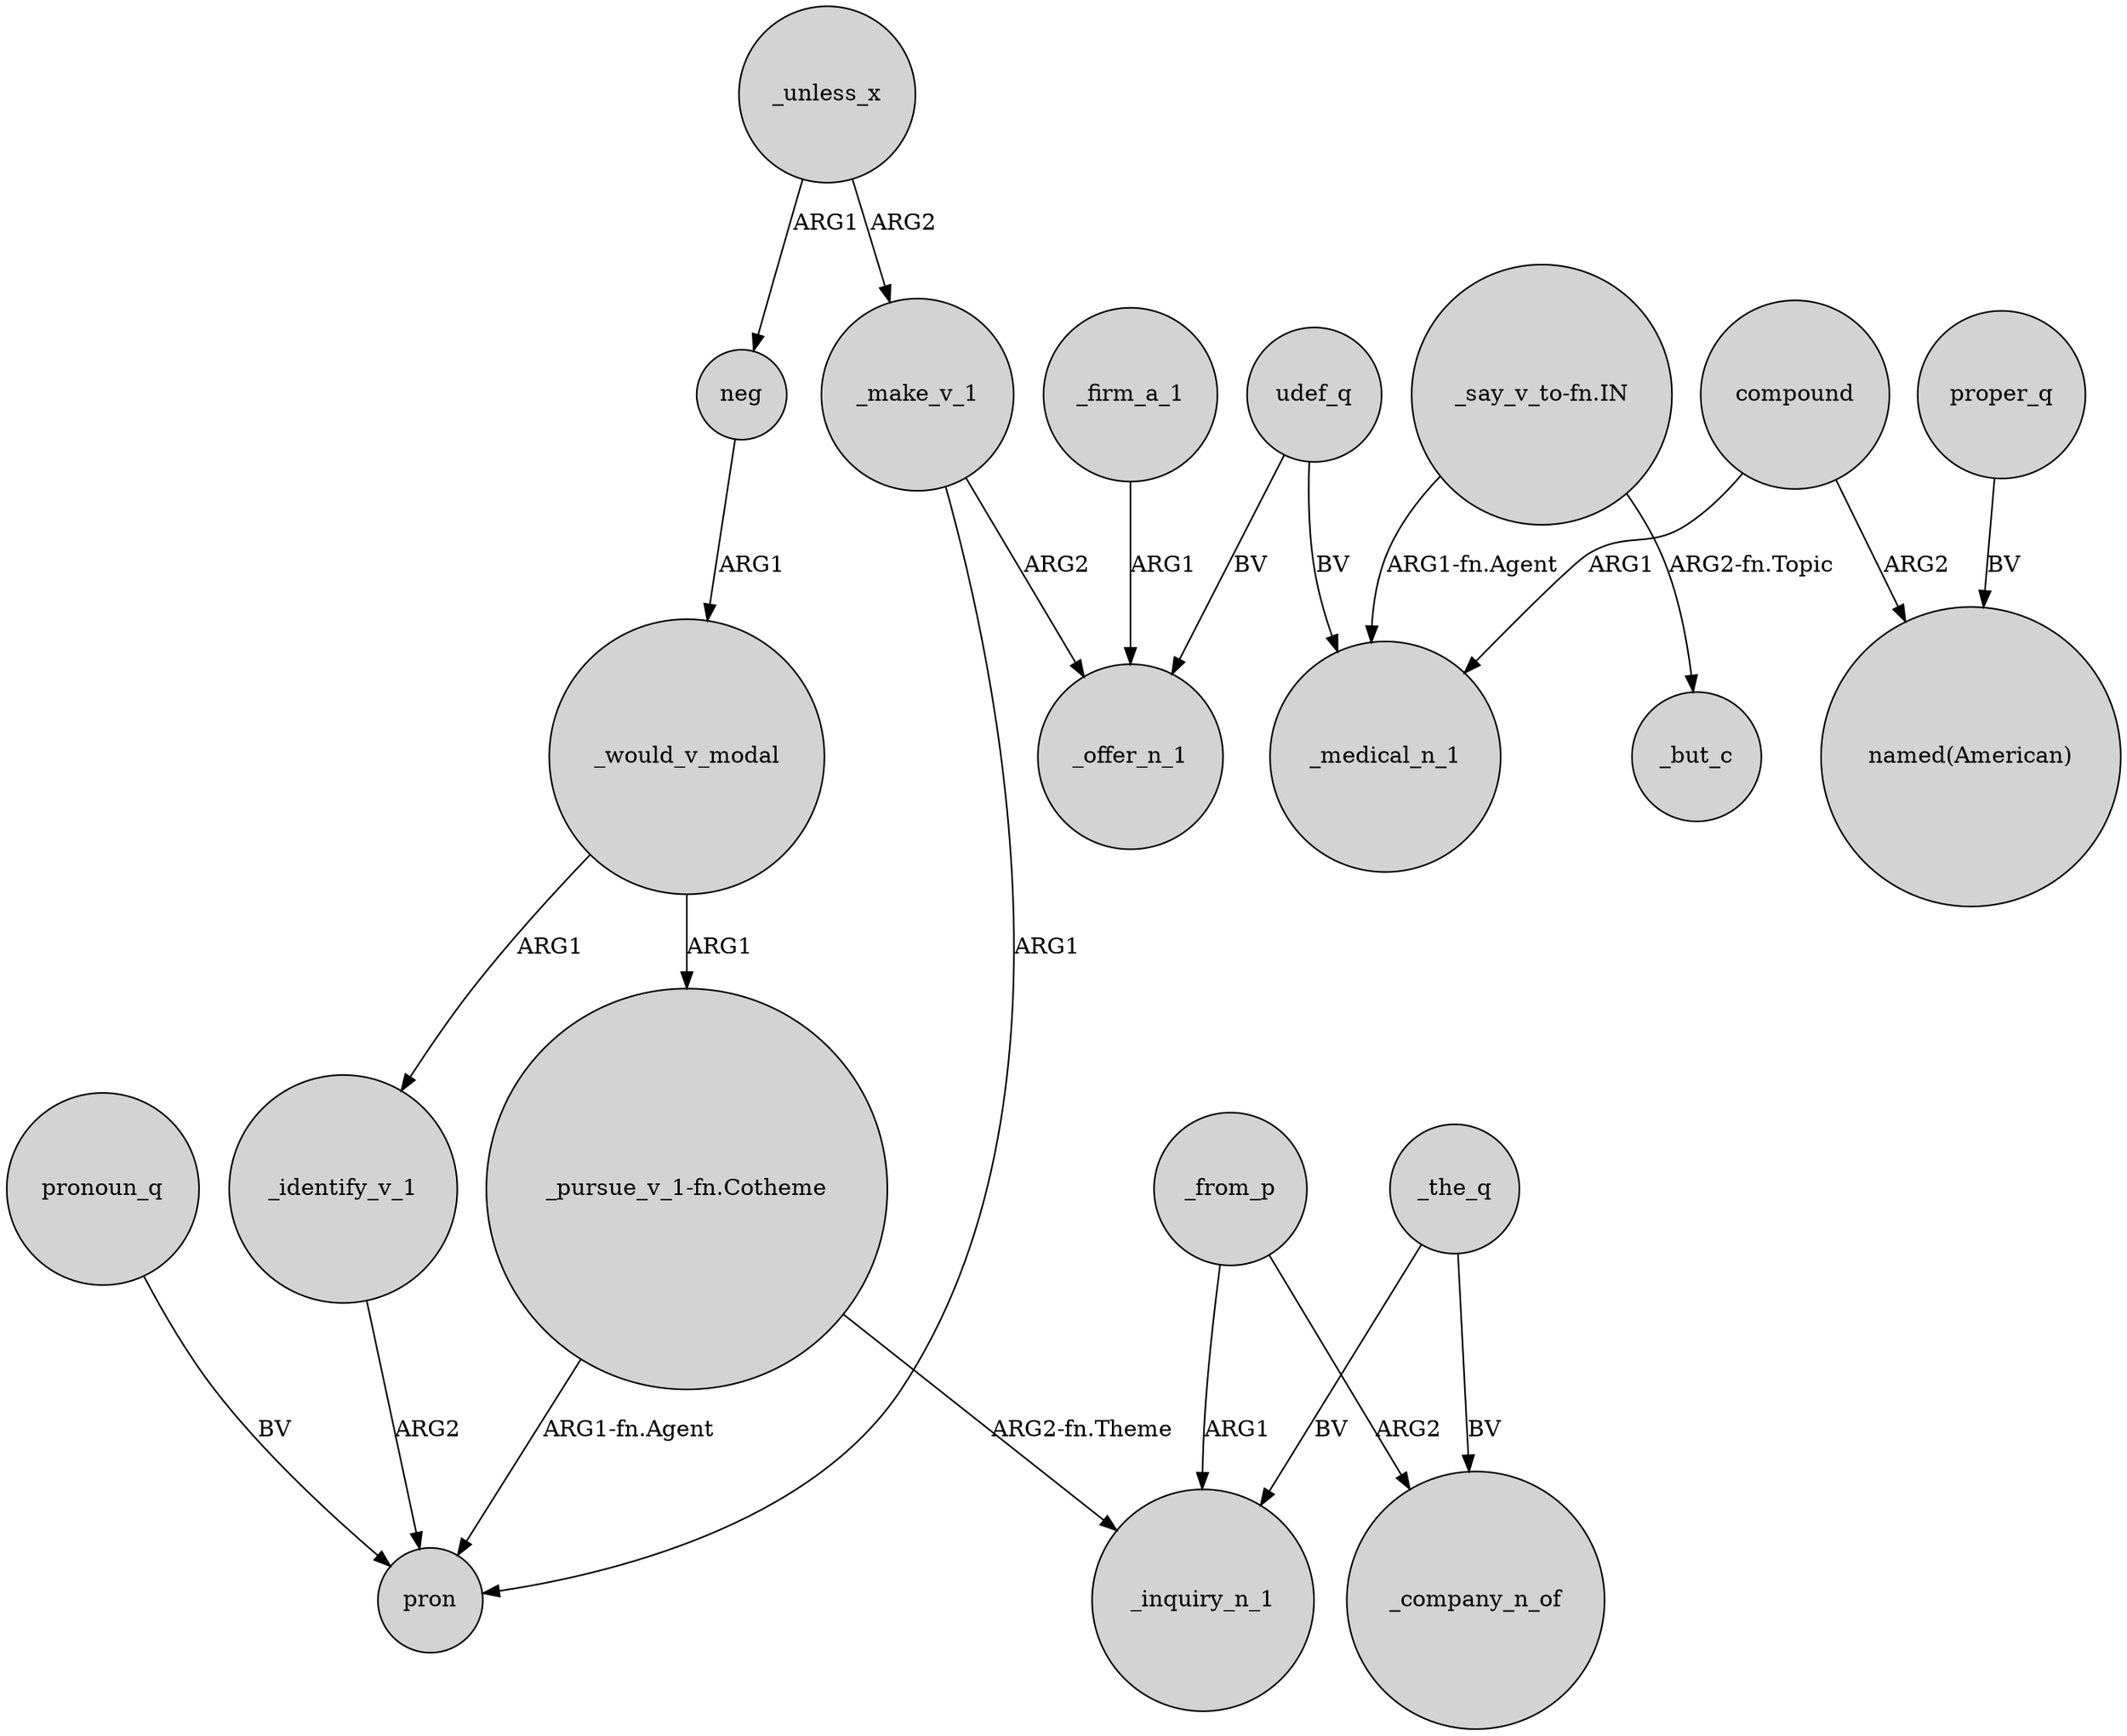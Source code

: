 digraph {
	node [shape=circle style=filled]
	neg -> _would_v_modal [label=ARG1]
	proper_q -> "named(American)" [label=BV]
	"_pursue_v_1-fn.Cotheme" -> pron [label="ARG1-fn.Agent"]
	_would_v_modal -> "_pursue_v_1-fn.Cotheme" [label=ARG1]
	udef_q -> _offer_n_1 [label=BV]
	"_say_v_to-fn.IN" -> _medical_n_1 [label="ARG1-fn.Agent"]
	udef_q -> _medical_n_1 [label=BV]
	_from_p -> _inquiry_n_1 [label=ARG1]
	_firm_a_1 -> _offer_n_1 [label=ARG1]
	compound -> "named(American)" [label=ARG2]
	_the_q -> _company_n_of [label=BV]
	"_say_v_to-fn.IN" -> _but_c [label="ARG2-fn.Topic"]
	compound -> _medical_n_1 [label=ARG1]
	pronoun_q -> pron [label=BV]
	_the_q -> _inquiry_n_1 [label=BV]
	_unless_x -> _make_v_1 [label=ARG2]
	_would_v_modal -> _identify_v_1 [label=ARG1]
	_make_v_1 -> pron [label=ARG1]
	_unless_x -> neg [label=ARG1]
	_from_p -> _company_n_of [label=ARG2]
	_identify_v_1 -> pron [label=ARG2]
	"_pursue_v_1-fn.Cotheme" -> _inquiry_n_1 [label="ARG2-fn.Theme"]
	_make_v_1 -> _offer_n_1 [label=ARG2]
}
